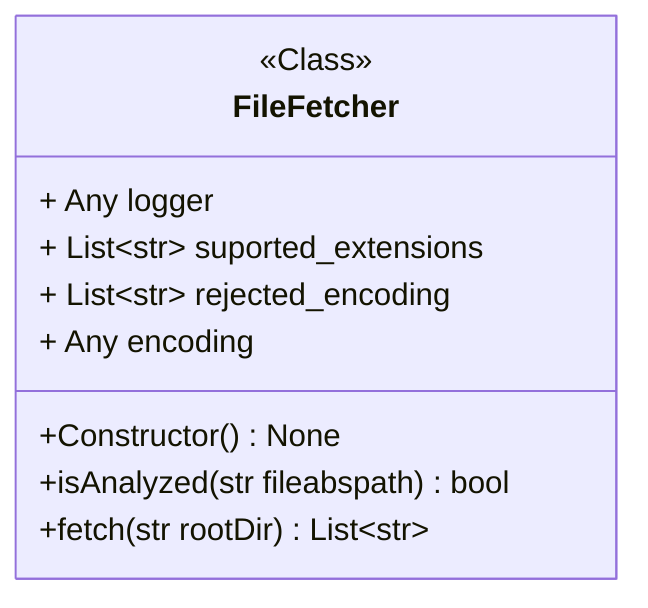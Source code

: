 classDiagram
class FileFetcher {
<<Class>>
+ Any logger
+ List~str~ suported_extensions
+ List~str~ rejected_encoding
+ Any encoding
+Constructor() None
+isAnalyzed(str fileabspath) bool
+fetch(str rootDir) List~str~
}